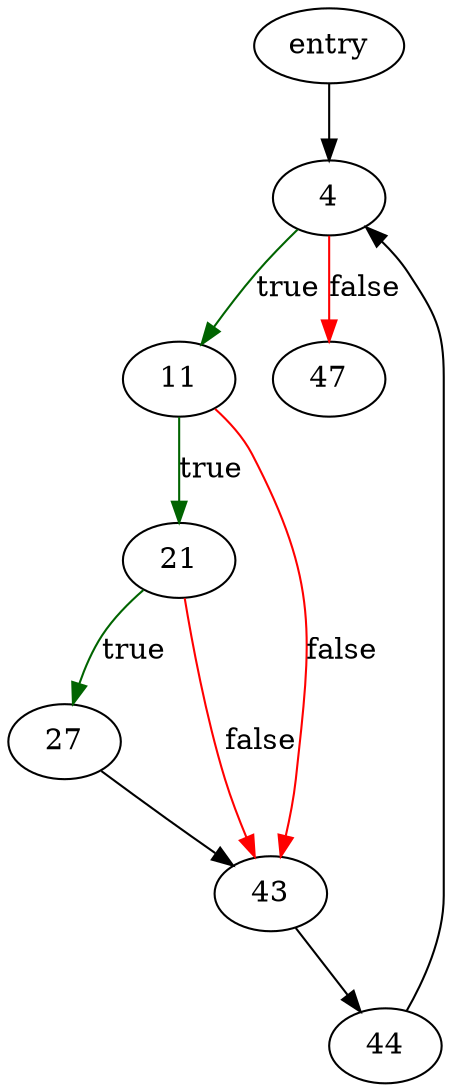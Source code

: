 digraph "sqlite3ExprCacheClear" {
	// Node definitions.
	1 [label=entry];
	4;
	11;
	21;
	27;
	43;
	44;
	47;

	// Edge definitions.
	1 -> 4;
	4 -> 11 [
		color=darkgreen
		label=true
	];
	4 -> 47 [
		color=red
		label=false
	];
	11 -> 21 [
		color=darkgreen
		label=true
	];
	11 -> 43 [
		color=red
		label=false
	];
	21 -> 27 [
		color=darkgreen
		label=true
	];
	21 -> 43 [
		color=red
		label=false
	];
	27 -> 43;
	43 -> 44;
	44 -> 4;
}